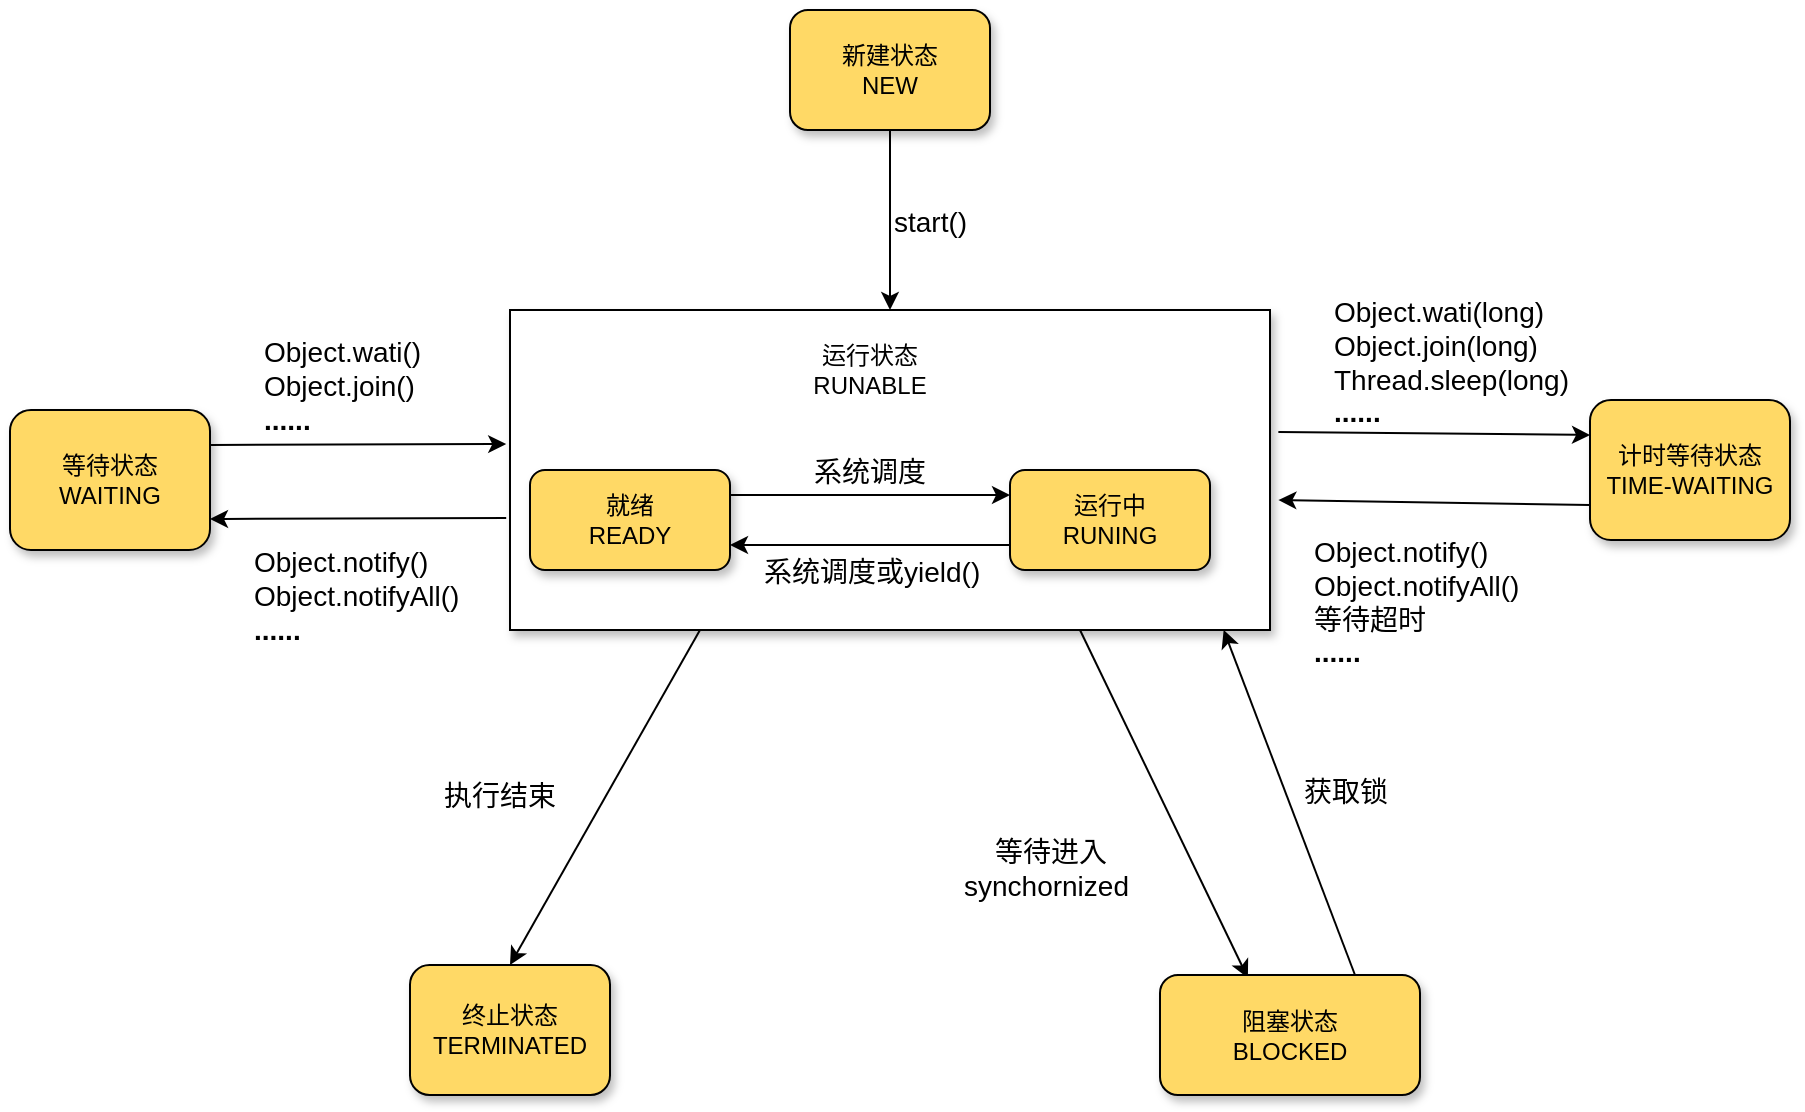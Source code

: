<mxfile version="12.1.3" type="device" pages="1"><diagram id="zVn1p1ZPOGSwxgLaZcg7" name="第 1 页"><mxGraphModel dx="868" dy="534" grid="1" gridSize="10" guides="1" tooltips="1" connect="1" arrows="1" fold="1" page="1" pageScale="1" pageWidth="1169" pageHeight="1654" background="#ffffff" math="0" shadow="0"><root><mxCell id="0"/><mxCell id="1" parent="0"/><mxCell id="NSmXvn-of4nlb3HG56MR-61" style="edgeStyle=none;rounded=0;orthogonalLoop=1;jettySize=auto;html=1;exitX=0.75;exitY=1;exitDx=0;exitDy=0;entryX=0.338;entryY=0.025;entryDx=0;entryDy=0;startArrow=none;startFill=0;endArrow=classic;endFill=1;entryPerimeter=0;" parent="1" source="NSmXvn-of4nlb3HG56MR-22" target="NSmXvn-of4nlb3HG56MR-21" edge="1"><mxGeometry relative="1" as="geometry"/></mxCell><mxCell id="NSmXvn-of4nlb3HG56MR-66" style="edgeStyle=none;rounded=0;orthogonalLoop=1;jettySize=auto;html=1;exitX=0.25;exitY=1;exitDx=0;exitDy=0;entryX=0.5;entryY=0;entryDx=0;entryDy=0;startArrow=none;startFill=0;endArrow=classic;endFill=1;" parent="1" source="NSmXvn-of4nlb3HG56MR-22" target="NSmXvn-of4nlb3HG56MR-5" edge="1"><mxGeometry relative="1" as="geometry"/></mxCell><mxCell id="NSmXvn-of4nlb3HG56MR-22" value="" style="rounded=0;fillColor=#FFFFFF;textOpacity=0;labelBackgroundColor=none;labelBorderColor=none;whiteSpace=wrap;html=1;shadow=1;" parent="1" vertex="1"><mxGeometry x="360" y="230" width="380" height="160" as="geometry"/></mxCell><mxCell id="NSmXvn-of4nlb3HG56MR-50" style="edgeStyle=orthogonalEdgeStyle;rounded=0;orthogonalLoop=1;jettySize=auto;html=1;exitX=0.5;exitY=1;exitDx=0;exitDy=0;entryX=0.5;entryY=0;entryDx=0;entryDy=0;startArrow=none;startFill=0;endArrow=classic;endFill=1;" parent="1" source="NSmXvn-of4nlb3HG56MR-1" target="NSmXvn-of4nlb3HG56MR-22" edge="1"><mxGeometry relative="1" as="geometry"/></mxCell><mxCell id="NSmXvn-of4nlb3HG56MR-1" value="新建状态&lt;br&gt;NEW" style="rounded=1;whiteSpace=wrap;html=1;fillColor=#FFD966;shadow=1;" parent="1" vertex="1"><mxGeometry x="500" y="80" width="100" height="60" as="geometry"/></mxCell><mxCell id="NSmXvn-of4nlb3HG56MR-5" value="终止状态&lt;br&gt;TERMINATED" style="rounded=1;whiteSpace=wrap;html=1;fillColor=#FFD966;shadow=1;" parent="1" vertex="1"><mxGeometry x="310" y="557.5" width="100" height="65" as="geometry"/></mxCell><mxCell id="NSmXvn-of4nlb3HG56MR-28" style="edgeStyle=orthogonalEdgeStyle;rounded=0;orthogonalLoop=1;jettySize=auto;html=1;exitX=0;exitY=0.75;exitDx=0;exitDy=0;entryX=1;entryY=0.75;entryDx=0;entryDy=0;" parent="1" source="NSmXvn-of4nlb3HG56MR-6" target="NSmXvn-of4nlb3HG56MR-7" edge="1"><mxGeometry relative="1" as="geometry"/></mxCell><mxCell id="NSmXvn-of4nlb3HG56MR-6" value="运行中&lt;br&gt;RUNING" style="rounded=1;whiteSpace=wrap;html=1;fillColor=#FFD966;shadow=1;" parent="1" vertex="1"><mxGeometry x="610" y="310" width="100" height="50" as="geometry"/></mxCell><mxCell id="NSmXvn-of4nlb3HG56MR-27" style="edgeStyle=orthogonalEdgeStyle;rounded=0;orthogonalLoop=1;jettySize=auto;html=1;exitX=1;exitY=0.25;exitDx=0;exitDy=0;entryX=0;entryY=0.25;entryDx=0;entryDy=0;" parent="1" source="NSmXvn-of4nlb3HG56MR-7" target="NSmXvn-of4nlb3HG56MR-6" edge="1"><mxGeometry relative="1" as="geometry"/></mxCell><mxCell id="NSmXvn-of4nlb3HG56MR-7" value="就绪&lt;br&gt;READY" style="rounded=1;whiteSpace=wrap;html=1;fillColor=#FFD966;shadow=1;" parent="1" vertex="1"><mxGeometry x="370" y="310" width="100" height="50" as="geometry"/></mxCell><mxCell id="NSmXvn-of4nlb3HG56MR-62" style="edgeStyle=none;rounded=0;orthogonalLoop=1;jettySize=auto;html=1;exitX=0.75;exitY=0;exitDx=0;exitDy=0;entryX=0.939;entryY=1;entryDx=0;entryDy=0;entryPerimeter=0;startArrow=none;startFill=0;endArrow=classic;endFill=1;" parent="1" source="NSmXvn-of4nlb3HG56MR-21" target="NSmXvn-of4nlb3HG56MR-22" edge="1"><mxGeometry relative="1" as="geometry"/></mxCell><mxCell id="NSmXvn-of4nlb3HG56MR-21" value="阻塞状态&lt;br&gt;BLOCKED" style="rounded=1;whiteSpace=wrap;html=1;fillColor=#FFD966;shadow=1;" parent="1" vertex="1"><mxGeometry x="685" y="562.5" width="130" height="60" as="geometry"/></mxCell><mxCell id="NSmXvn-of4nlb3HG56MR-23" value="&lt;font style=&quot;font-size: 14px&quot;&gt;系统调度&lt;/font&gt;" style="text;html=1;resizable=0;points=[];autosize=1;align=left;verticalAlign=top;spacingTop=-4;" parent="1" vertex="1"><mxGeometry x="510" y="300" width="70" height="20" as="geometry"/></mxCell><mxCell id="NSmXvn-of4nlb3HG56MR-29" value="&lt;font style=&quot;font-size: 14px&quot;&gt;系统调度或yield()&lt;/font&gt;" style="text;html=1;resizable=0;points=[];autosize=1;align=left;verticalAlign=top;spacingTop=-4;" parent="1" vertex="1"><mxGeometry x="485" y="350" width="120" height="20" as="geometry"/></mxCell><mxCell id="NSmXvn-of4nlb3HG56MR-30" value="运行状态&lt;br&gt;RUNABLE" style="rounded=0;whiteSpace=wrap;html=1;shadow=0;labelBackgroundColor=none;fillColor=#FFFFFF;strokeColor=none;" parent="1" vertex="1"><mxGeometry x="480" y="245" width="120" height="30" as="geometry"/></mxCell><mxCell id="NSmXvn-of4nlb3HG56MR-67" style="edgeStyle=none;rounded=0;orthogonalLoop=1;jettySize=auto;html=1;exitX=1;exitY=0.25;exitDx=0;exitDy=0;entryX=-0.005;entryY=0.419;entryDx=0;entryDy=0;entryPerimeter=0;startArrow=none;startFill=0;endArrow=classic;endFill=1;" parent="1" source="NSmXvn-of4nlb3HG56MR-32" target="NSmXvn-of4nlb3HG56MR-22" edge="1"><mxGeometry relative="1" as="geometry"/></mxCell><mxCell id="NSmXvn-of4nlb3HG56MR-32" value="等待状态&lt;br&gt;WAITING" style="rounded=1;whiteSpace=wrap;html=1;fillColor=#FFD966;shadow=1;" parent="1" vertex="1"><mxGeometry x="110" y="280" width="100" height="70" as="geometry"/></mxCell><mxCell id="NSmXvn-of4nlb3HG56MR-69" style="edgeStyle=none;rounded=0;orthogonalLoop=1;jettySize=auto;html=1;exitX=0;exitY=0.25;exitDx=0;exitDy=0;entryX=1.011;entryY=0.381;entryDx=0;entryDy=0;entryPerimeter=0;startArrow=classic;startFill=1;endArrow=none;endFill=0;" parent="1" source="NSmXvn-of4nlb3HG56MR-38" target="NSmXvn-of4nlb3HG56MR-22" edge="1"><mxGeometry relative="1" as="geometry"/></mxCell><mxCell id="NSmXvn-of4nlb3HG56MR-72" style="edgeStyle=none;rounded=0;orthogonalLoop=1;jettySize=auto;html=1;exitX=0;exitY=0.75;exitDx=0;exitDy=0;entryX=1.011;entryY=0.594;entryDx=0;entryDy=0;entryPerimeter=0;startArrow=none;startFill=0;endArrow=classic;endFill=1;" parent="1" source="NSmXvn-of4nlb3HG56MR-38" target="NSmXvn-of4nlb3HG56MR-22" edge="1"><mxGeometry relative="1" as="geometry"/></mxCell><mxCell id="NSmXvn-of4nlb3HG56MR-38" value="计时等待状态&lt;br&gt;TIME-WAITING" style="rounded=1;whiteSpace=wrap;html=1;fillColor=#FFD966;shadow=1;" parent="1" vertex="1"><mxGeometry x="900" y="275" width="100" height="70" as="geometry"/></mxCell><mxCell id="NSmXvn-of4nlb3HG56MR-63" value="&lt;font style=&quot;font-size: 14px&quot;&gt;&amp;nbsp; &amp;nbsp; 等待进入&lt;br&gt;synchornized&lt;/font&gt;" style="text;html=1;resizable=0;points=[];autosize=1;align=left;verticalAlign=top;spacingTop=-4;" parent="1" vertex="1"><mxGeometry x="585" y="490" width="100" height="30" as="geometry"/></mxCell><mxCell id="NSmXvn-of4nlb3HG56MR-64" value="&lt;font style=&quot;font-size: 14px&quot;&gt;获取锁&lt;/font&gt;" style="text;html=1;resizable=0;points=[];autosize=1;align=left;verticalAlign=top;spacingTop=-4;" parent="1" vertex="1"><mxGeometry x="755" y="460" width="60" height="20" as="geometry"/></mxCell><mxCell id="NSmXvn-of4nlb3HG56MR-40" value="&lt;p&gt;&lt;font style=&quot;font-size: 14px&quot;&gt;执行结束&lt;/font&gt;&lt;/p&gt;" style="text;html=1;resizable=0;points=[];autosize=1;align=left;verticalAlign=top;spacingTop=-4;" parent="1" vertex="1"><mxGeometry x="325" y="450" width="70" height="40" as="geometry"/></mxCell><mxCell id="NSmXvn-of4nlb3HG56MR-68" style="edgeStyle=none;rounded=0;orthogonalLoop=1;jettySize=auto;html=1;exitX=1;exitY=0.25;exitDx=0;exitDy=0;entryX=-0.005;entryY=0.419;entryDx=0;entryDy=0;entryPerimeter=0;startArrow=classic;startFill=1;endArrow=none;endFill=0;" parent="1" edge="1"><mxGeometry relative="1" as="geometry"><mxPoint x="210" y="334.5" as="sourcePoint"/><mxPoint x="358.1" y="334.04" as="targetPoint"/></mxGeometry></mxCell><mxCell id="NSmXvn-of4nlb3HG56MR-73" value="&lt;font style=&quot;font-size: 14px&quot;&gt;Object.wati()&lt;br&gt;Object.join()&lt;br&gt;&lt;b&gt;......&lt;/b&gt;&lt;br&gt;&lt;/font&gt;" style="text;html=1;resizable=0;points=[];autosize=1;align=left;verticalAlign=top;spacingTop=-4;" parent="1" vertex="1"><mxGeometry x="235" y="240" width="90" height="50" as="geometry"/></mxCell><mxCell id="NSmXvn-of4nlb3HG56MR-74" value="&lt;font style=&quot;font-size: 14px&quot;&gt;Object.notify()&lt;br&gt;Object.notifyAll()&lt;br&gt;&lt;b&gt;......&lt;/b&gt;&lt;br&gt;&lt;/font&gt;" style="text;html=1;resizable=0;points=[];autosize=1;align=left;verticalAlign=top;spacingTop=-4;" parent="1" vertex="1"><mxGeometry x="230" y="345" width="120" height="50" as="geometry"/></mxCell><mxCell id="NSmXvn-of4nlb3HG56MR-75" value="&lt;font style=&quot;font-size: 14px&quot;&gt;Object.wati(long)&lt;br&gt;Object.join(long)&lt;br&gt;Thread.sleep(long)&lt;br&gt;&lt;b&gt;......&lt;/b&gt;&lt;br&gt;&lt;/font&gt;" style="text;html=1;resizable=0;points=[];autosize=1;align=left;verticalAlign=top;spacingTop=-4;" parent="1" vertex="1"><mxGeometry x="770" y="220" width="130" height="60" as="geometry"/></mxCell><mxCell id="NSmXvn-of4nlb3HG56MR-76" value="&lt;font style=&quot;font-size: 14px&quot;&gt;Object.notify()&lt;br&gt;Object.notifyAll()&lt;br&gt;等待超时&lt;br&gt;&lt;b&gt;......&lt;/b&gt;&lt;br&gt;&lt;/font&gt;" style="text;html=1;resizable=0;points=[];autosize=1;align=left;verticalAlign=top;spacingTop=-4;" parent="1" vertex="1"><mxGeometry x="760" y="340" width="120" height="60" as="geometry"/></mxCell><mxCell id="ctY_hfWkpFFOVPP1BFeg-1" value="&lt;font style=&quot;font-size: 14px&quot;&gt;start()&lt;/font&gt;" style="text;html=1;resizable=0;points=[];autosize=1;align=left;verticalAlign=top;spacingTop=-4;" vertex="1" parent="1"><mxGeometry x="550" y="175" width="50" height="20" as="geometry"/></mxCell></root></mxGraphModel></diagram></mxfile>
